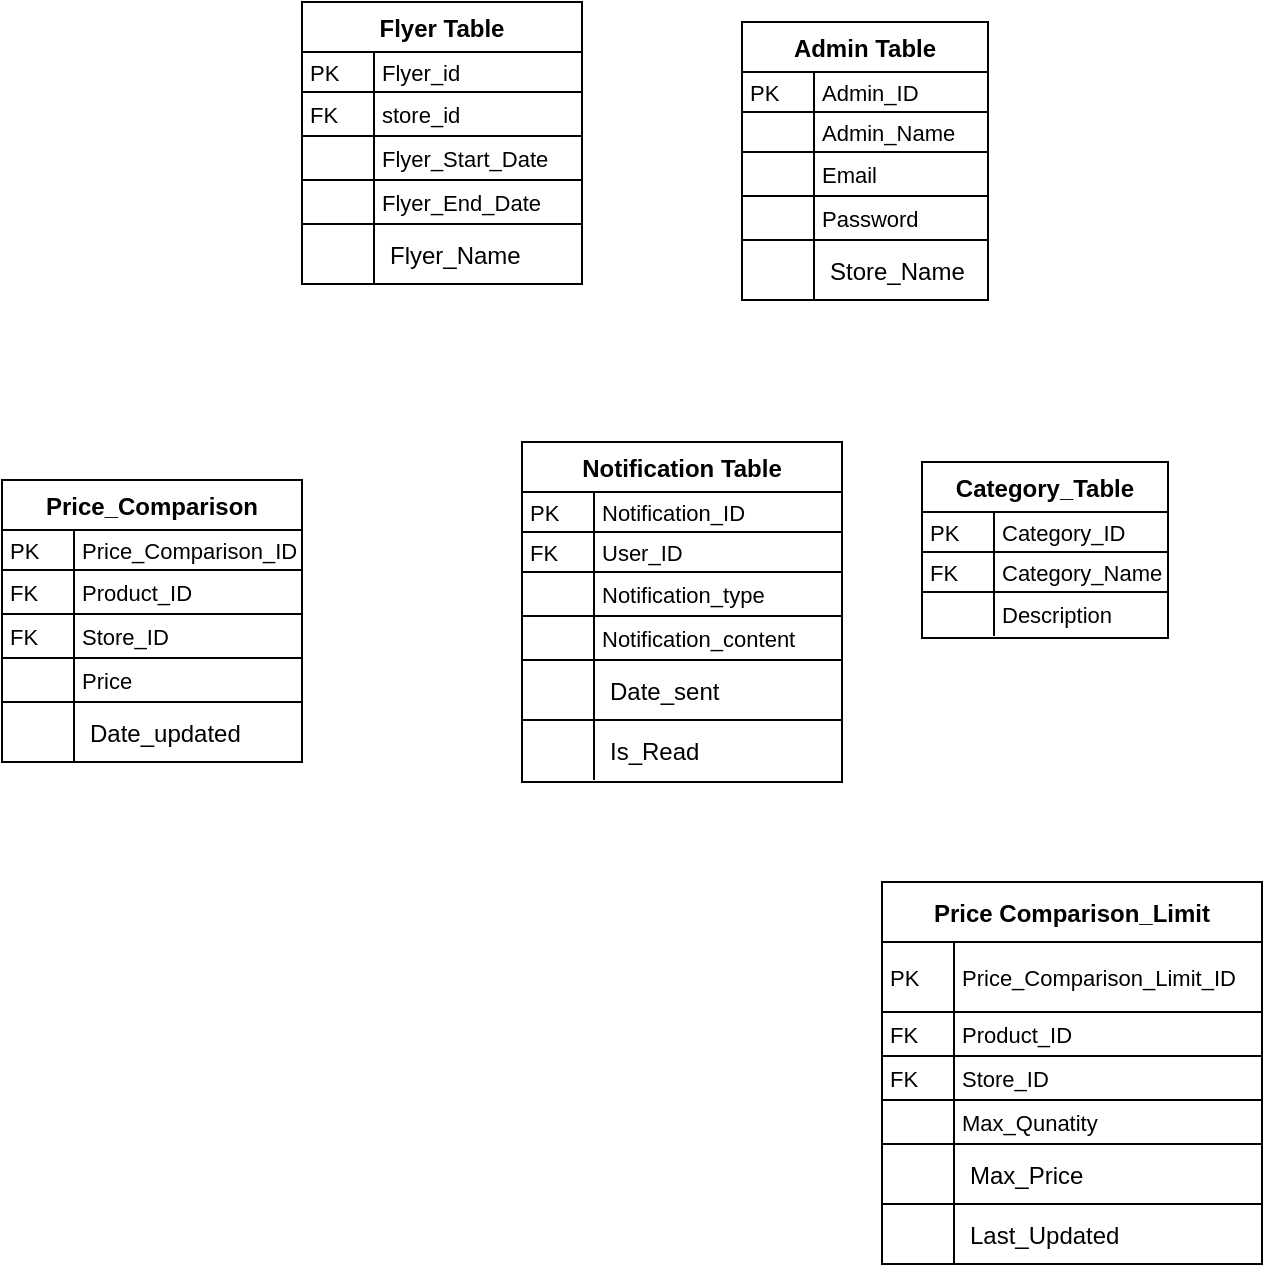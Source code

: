 <mxfile version="24.7.17">
  <diagram id="R2lEEEUBdFMjLlhIrx00" name="Page-1">
    <mxGraphModel dx="1306" dy="514" grid="1" gridSize="10" guides="1" tooltips="1" connect="1" arrows="1" fold="1" page="1" pageScale="1" pageWidth="850" pageHeight="1100" math="0" shadow="0" extFonts="Permanent Marker^https://fonts.googleapis.com/css?family=Permanent+Marker">
      <root>
        <mxCell id="0" />
        <mxCell id="1" parent="0" />
        <mxCell id="9iKVfSicNsRhDYt_rUcl-1" value="Flyer Table" style="shape=table;startSize=25;container=1;collapsible=0;childLayout=tableLayout;fixedRows=1;rowLines=1;fontStyle=1;align=center;resizeLast=1;" vertex="1" parent="1">
          <mxGeometry x="200" y="170" width="140" height="141" as="geometry" />
        </mxCell>
        <mxCell id="9iKVfSicNsRhDYt_rUcl-2" style="shape=tableRow;horizontal=0;startSize=0;swimlaneHead=0;swimlaneBody=0;fillColor=none;collapsible=0;dropTarget=0;points=[[0,0.5],[1,0.5]];portConstraint=eastwest;top=0;left=0;right=0;bottom=0;" vertex="1" parent="9iKVfSicNsRhDYt_rUcl-1">
          <mxGeometry y="25" width="140" height="20" as="geometry" />
        </mxCell>
        <mxCell id="9iKVfSicNsRhDYt_rUcl-3" value="PK" style="shape=partialRectangle;connectable=0;fillColor=none;top=0;left=0;bottom=0;right=0;align=left;spacingLeft=2;overflow=hidden;fontSize=11;" vertex="1" parent="9iKVfSicNsRhDYt_rUcl-2">
          <mxGeometry width="36" height="20" as="geometry">
            <mxRectangle width="36" height="20" as="alternateBounds" />
          </mxGeometry>
        </mxCell>
        <mxCell id="9iKVfSicNsRhDYt_rUcl-4" value="Flyer_id" style="shape=partialRectangle;connectable=0;fillColor=none;top=0;left=0;bottom=0;right=0;align=left;spacingLeft=2;overflow=hidden;fontSize=11;" vertex="1" parent="9iKVfSicNsRhDYt_rUcl-2">
          <mxGeometry x="36" width="104" height="20" as="geometry">
            <mxRectangle width="104" height="20" as="alternateBounds" />
          </mxGeometry>
        </mxCell>
        <mxCell id="9iKVfSicNsRhDYt_rUcl-5" style="shape=tableRow;horizontal=0;startSize=0;swimlaneHead=0;swimlaneBody=0;fillColor=none;collapsible=0;dropTarget=0;points=[[0,0.5],[1,0.5]];portConstraint=eastwest;top=0;left=0;right=0;bottom=0;" vertex="1" parent="9iKVfSicNsRhDYt_rUcl-1">
          <mxGeometry y="45" width="140" height="22" as="geometry" />
        </mxCell>
        <mxCell id="9iKVfSicNsRhDYt_rUcl-6" value="FK" style="shape=partialRectangle;connectable=0;fillColor=none;top=0;left=0;bottom=0;right=0;align=left;spacingLeft=2;overflow=hidden;fontSize=11;" vertex="1" parent="9iKVfSicNsRhDYt_rUcl-5">
          <mxGeometry width="36" height="22" as="geometry">
            <mxRectangle width="36" height="22" as="alternateBounds" />
          </mxGeometry>
        </mxCell>
        <mxCell id="9iKVfSicNsRhDYt_rUcl-7" value="store_id" style="shape=partialRectangle;connectable=0;fillColor=none;top=0;left=0;bottom=0;right=0;align=left;spacingLeft=2;overflow=hidden;fontSize=11;" vertex="1" parent="9iKVfSicNsRhDYt_rUcl-5">
          <mxGeometry x="36" width="104" height="22" as="geometry">
            <mxRectangle width="104" height="22" as="alternateBounds" />
          </mxGeometry>
        </mxCell>
        <mxCell id="9iKVfSicNsRhDYt_rUcl-8" style="shape=tableRow;horizontal=0;startSize=0;swimlaneHead=0;swimlaneBody=0;fillColor=none;collapsible=0;dropTarget=0;points=[[0,0.5],[1,0.5]];portConstraint=eastwest;top=0;left=0;right=0;bottom=0;" vertex="1" parent="9iKVfSicNsRhDYt_rUcl-1">
          <mxGeometry y="67" width="140" height="22" as="geometry" />
        </mxCell>
        <mxCell id="9iKVfSicNsRhDYt_rUcl-9" value="" style="shape=partialRectangle;connectable=0;fillColor=none;top=0;left=0;bottom=0;right=0;align=left;spacingLeft=2;overflow=hidden;fontSize=11;" vertex="1" parent="9iKVfSicNsRhDYt_rUcl-8">
          <mxGeometry width="36" height="22" as="geometry">
            <mxRectangle width="36" height="22" as="alternateBounds" />
          </mxGeometry>
        </mxCell>
        <mxCell id="9iKVfSicNsRhDYt_rUcl-10" value="Flyer_Start_Date" style="shape=partialRectangle;connectable=0;fillColor=none;top=0;left=0;bottom=0;right=0;align=left;spacingLeft=2;overflow=hidden;fontSize=11;" vertex="1" parent="9iKVfSicNsRhDYt_rUcl-8">
          <mxGeometry x="36" width="104" height="22" as="geometry">
            <mxRectangle width="104" height="22" as="alternateBounds" />
          </mxGeometry>
        </mxCell>
        <mxCell id="9iKVfSicNsRhDYt_rUcl-11" style="shape=tableRow;horizontal=0;startSize=0;swimlaneHead=0;swimlaneBody=0;fillColor=none;collapsible=0;dropTarget=0;points=[[0,0.5],[1,0.5]];portConstraint=eastwest;top=0;left=0;right=0;bottom=0;" vertex="1" parent="9iKVfSicNsRhDYt_rUcl-1">
          <mxGeometry y="89" width="140" height="22" as="geometry" />
        </mxCell>
        <mxCell id="9iKVfSicNsRhDYt_rUcl-12" value="&#xa;          " style="shape=partialRectangle;connectable=0;fillColor=none;top=0;left=0;bottom=0;right=0;align=left;spacingLeft=2;overflow=hidden;fontSize=11;" vertex="1" parent="9iKVfSicNsRhDYt_rUcl-11">
          <mxGeometry width="36" height="22" as="geometry">
            <mxRectangle width="36" height="22" as="alternateBounds" />
          </mxGeometry>
        </mxCell>
        <mxCell id="9iKVfSicNsRhDYt_rUcl-13" value="Flyer_End_Date" style="shape=partialRectangle;connectable=0;fillColor=none;top=0;left=0;bottom=0;right=0;align=left;spacingLeft=2;overflow=hidden;fontSize=11;" vertex="1" parent="9iKVfSicNsRhDYt_rUcl-11">
          <mxGeometry x="36" width="104" height="22" as="geometry">
            <mxRectangle width="104" height="22" as="alternateBounds" />
          </mxGeometry>
        </mxCell>
        <mxCell id="9iKVfSicNsRhDYt_rUcl-27" value="" style="shape=tableRow;horizontal=0;startSize=0;swimlaneHead=0;swimlaneBody=0;fillColor=none;collapsible=0;dropTarget=0;points=[[0,0.5],[1,0.5]];portConstraint=eastwest;top=0;left=0;right=0;bottom=0;" vertex="1" parent="9iKVfSicNsRhDYt_rUcl-1">
          <mxGeometry y="111" width="140" height="30" as="geometry" />
        </mxCell>
        <mxCell id="9iKVfSicNsRhDYt_rUcl-28" value="" style="shape=partialRectangle;connectable=0;fillColor=none;top=0;left=0;bottom=0;right=0;editable=1;overflow=hidden;" vertex="1" parent="9iKVfSicNsRhDYt_rUcl-27">
          <mxGeometry width="36" height="30" as="geometry">
            <mxRectangle width="36" height="30" as="alternateBounds" />
          </mxGeometry>
        </mxCell>
        <mxCell id="9iKVfSicNsRhDYt_rUcl-29" value="Flyer_Name" style="shape=partialRectangle;connectable=0;fillColor=none;top=0;left=0;bottom=0;right=0;align=left;spacingLeft=6;overflow=hidden;" vertex="1" parent="9iKVfSicNsRhDYt_rUcl-27">
          <mxGeometry x="36" width="104" height="30" as="geometry">
            <mxRectangle width="104" height="30" as="alternateBounds" />
          </mxGeometry>
        </mxCell>
        <mxCell id="9iKVfSicNsRhDYt_rUcl-30" value="Admin Table" style="shape=table;startSize=25;container=1;collapsible=0;childLayout=tableLayout;fixedRows=1;rowLines=1;fontStyle=1;align=center;resizeLast=1;" vertex="1" parent="1">
          <mxGeometry x="420" y="180" width="123" height="139" as="geometry" />
        </mxCell>
        <mxCell id="9iKVfSicNsRhDYt_rUcl-31" style="shape=tableRow;horizontal=0;startSize=0;swimlaneHead=0;swimlaneBody=0;fillColor=none;collapsible=0;dropTarget=0;points=[[0,0.5],[1,0.5]];portConstraint=eastwest;top=0;left=0;right=0;bottom=0;" vertex="1" parent="9iKVfSicNsRhDYt_rUcl-30">
          <mxGeometry y="25" width="123" height="20" as="geometry" />
        </mxCell>
        <mxCell id="9iKVfSicNsRhDYt_rUcl-32" value="PK" style="shape=partialRectangle;connectable=0;fillColor=none;top=0;left=0;bottom=0;right=0;align=left;spacingLeft=2;overflow=hidden;fontSize=11;" vertex="1" parent="9iKVfSicNsRhDYt_rUcl-31">
          <mxGeometry width="36" height="20" as="geometry">
            <mxRectangle width="36" height="20" as="alternateBounds" />
          </mxGeometry>
        </mxCell>
        <mxCell id="9iKVfSicNsRhDYt_rUcl-33" value="Admin_ID" style="shape=partialRectangle;connectable=0;fillColor=none;top=0;left=0;bottom=0;right=0;align=left;spacingLeft=2;overflow=hidden;fontSize=11;" vertex="1" parent="9iKVfSicNsRhDYt_rUcl-31">
          <mxGeometry x="36" width="87" height="20" as="geometry">
            <mxRectangle width="87" height="20" as="alternateBounds" />
          </mxGeometry>
        </mxCell>
        <mxCell id="9iKVfSicNsRhDYt_rUcl-34" style="shape=tableRow;horizontal=0;startSize=0;swimlaneHead=0;swimlaneBody=0;fillColor=none;collapsible=0;dropTarget=0;points=[[0,0.5],[1,0.5]];portConstraint=eastwest;top=0;left=0;right=0;bottom=0;" vertex="1" parent="9iKVfSicNsRhDYt_rUcl-30">
          <mxGeometry y="45" width="123" height="20" as="geometry" />
        </mxCell>
        <mxCell id="9iKVfSicNsRhDYt_rUcl-35" value="" style="shape=partialRectangle;connectable=0;fillColor=none;top=0;left=0;bottom=0;right=0;align=left;spacingLeft=2;overflow=hidden;fontSize=11;" vertex="1" parent="9iKVfSicNsRhDYt_rUcl-34">
          <mxGeometry width="36" height="20" as="geometry">
            <mxRectangle width="36" height="20" as="alternateBounds" />
          </mxGeometry>
        </mxCell>
        <mxCell id="9iKVfSicNsRhDYt_rUcl-36" value="Admin_Name" style="shape=partialRectangle;connectable=0;fillColor=none;top=0;left=0;bottom=0;right=0;align=left;spacingLeft=2;overflow=hidden;fontSize=11;" vertex="1" parent="9iKVfSicNsRhDYt_rUcl-34">
          <mxGeometry x="36" width="87" height="20" as="geometry">
            <mxRectangle width="87" height="20" as="alternateBounds" />
          </mxGeometry>
        </mxCell>
        <mxCell id="9iKVfSicNsRhDYt_rUcl-37" style="shape=tableRow;horizontal=0;startSize=0;swimlaneHead=0;swimlaneBody=0;fillColor=none;collapsible=0;dropTarget=0;points=[[0,0.5],[1,0.5]];portConstraint=eastwest;top=0;left=0;right=0;bottom=0;" vertex="1" parent="9iKVfSicNsRhDYt_rUcl-30">
          <mxGeometry y="65" width="123" height="22" as="geometry" />
        </mxCell>
        <mxCell id="9iKVfSicNsRhDYt_rUcl-38" value="" style="shape=partialRectangle;connectable=0;fillColor=none;top=0;left=0;bottom=0;right=0;align=left;spacingLeft=2;overflow=hidden;fontSize=11;" vertex="1" parent="9iKVfSicNsRhDYt_rUcl-37">
          <mxGeometry width="36" height="22" as="geometry">
            <mxRectangle width="36" height="22" as="alternateBounds" />
          </mxGeometry>
        </mxCell>
        <mxCell id="9iKVfSicNsRhDYt_rUcl-39" value="Email" style="shape=partialRectangle;connectable=0;fillColor=none;top=0;left=0;bottom=0;right=0;align=left;spacingLeft=2;overflow=hidden;fontSize=11;" vertex="1" parent="9iKVfSicNsRhDYt_rUcl-37">
          <mxGeometry x="36" width="87" height="22" as="geometry">
            <mxRectangle width="87" height="22" as="alternateBounds" />
          </mxGeometry>
        </mxCell>
        <mxCell id="9iKVfSicNsRhDYt_rUcl-40" style="shape=tableRow;horizontal=0;startSize=0;swimlaneHead=0;swimlaneBody=0;fillColor=none;collapsible=0;dropTarget=0;points=[[0,0.5],[1,0.5]];portConstraint=eastwest;top=0;left=0;right=0;bottom=0;" vertex="1" parent="9iKVfSicNsRhDYt_rUcl-30">
          <mxGeometry y="87" width="123" height="22" as="geometry" />
        </mxCell>
        <mxCell id="9iKVfSicNsRhDYt_rUcl-41" value="&#xa;          " style="shape=partialRectangle;connectable=0;fillColor=none;top=0;left=0;bottom=0;right=0;align=left;spacingLeft=2;overflow=hidden;fontSize=11;" vertex="1" parent="9iKVfSicNsRhDYt_rUcl-40">
          <mxGeometry width="36" height="22" as="geometry">
            <mxRectangle width="36" height="22" as="alternateBounds" />
          </mxGeometry>
        </mxCell>
        <mxCell id="9iKVfSicNsRhDYt_rUcl-42" value="Password" style="shape=partialRectangle;connectable=0;fillColor=none;top=0;left=0;bottom=0;right=0;align=left;spacingLeft=2;overflow=hidden;fontSize=11;" vertex="1" parent="9iKVfSicNsRhDYt_rUcl-40">
          <mxGeometry x="36" width="87" height="22" as="geometry">
            <mxRectangle width="87" height="22" as="alternateBounds" />
          </mxGeometry>
        </mxCell>
        <mxCell id="9iKVfSicNsRhDYt_rUcl-43" value="" style="shape=tableRow;horizontal=0;startSize=0;swimlaneHead=0;swimlaneBody=0;fillColor=none;collapsible=0;dropTarget=0;points=[[0,0.5],[1,0.5]];portConstraint=eastwest;top=0;left=0;right=0;bottom=0;" vertex="1" parent="9iKVfSicNsRhDYt_rUcl-30">
          <mxGeometry y="109" width="123" height="30" as="geometry" />
        </mxCell>
        <mxCell id="9iKVfSicNsRhDYt_rUcl-44" value="" style="shape=partialRectangle;connectable=0;fillColor=none;top=0;left=0;bottom=0;right=0;editable=1;overflow=hidden;" vertex="1" parent="9iKVfSicNsRhDYt_rUcl-43">
          <mxGeometry width="36" height="30" as="geometry">
            <mxRectangle width="36" height="30" as="alternateBounds" />
          </mxGeometry>
        </mxCell>
        <mxCell id="9iKVfSicNsRhDYt_rUcl-45" value="Store_Name" style="shape=partialRectangle;connectable=0;fillColor=none;top=0;left=0;bottom=0;right=0;align=left;spacingLeft=6;overflow=hidden;" vertex="1" parent="9iKVfSicNsRhDYt_rUcl-43">
          <mxGeometry x="36" width="87" height="30" as="geometry">
            <mxRectangle width="87" height="30" as="alternateBounds" />
          </mxGeometry>
        </mxCell>
        <mxCell id="9iKVfSicNsRhDYt_rUcl-46" value="Notification Table" style="shape=table;startSize=25;container=1;collapsible=0;childLayout=tableLayout;fixedRows=1;rowLines=1;fontStyle=1;align=center;resizeLast=1;" vertex="1" parent="1">
          <mxGeometry x="310" y="390" width="160" height="170" as="geometry" />
        </mxCell>
        <mxCell id="9iKVfSicNsRhDYt_rUcl-47" style="shape=tableRow;horizontal=0;startSize=0;swimlaneHead=0;swimlaneBody=0;fillColor=none;collapsible=0;dropTarget=0;points=[[0,0.5],[1,0.5]];portConstraint=eastwest;top=0;left=0;right=0;bottom=0;" vertex="1" parent="9iKVfSicNsRhDYt_rUcl-46">
          <mxGeometry y="25" width="160" height="20" as="geometry" />
        </mxCell>
        <mxCell id="9iKVfSicNsRhDYt_rUcl-48" value="PK" style="shape=partialRectangle;connectable=0;fillColor=none;top=0;left=0;bottom=0;right=0;align=left;spacingLeft=2;overflow=hidden;fontSize=11;" vertex="1" parent="9iKVfSicNsRhDYt_rUcl-47">
          <mxGeometry width="36" height="20" as="geometry">
            <mxRectangle width="36" height="20" as="alternateBounds" />
          </mxGeometry>
        </mxCell>
        <mxCell id="9iKVfSicNsRhDYt_rUcl-49" value="Notification_ID" style="shape=partialRectangle;connectable=0;fillColor=none;top=0;left=0;bottom=0;right=0;align=left;spacingLeft=2;overflow=hidden;fontSize=11;" vertex="1" parent="9iKVfSicNsRhDYt_rUcl-47">
          <mxGeometry x="36" width="124" height="20" as="geometry">
            <mxRectangle width="124" height="20" as="alternateBounds" />
          </mxGeometry>
        </mxCell>
        <mxCell id="9iKVfSicNsRhDYt_rUcl-50" style="shape=tableRow;horizontal=0;startSize=0;swimlaneHead=0;swimlaneBody=0;fillColor=none;collapsible=0;dropTarget=0;points=[[0,0.5],[1,0.5]];portConstraint=eastwest;top=0;left=0;right=0;bottom=0;" vertex="1" parent="9iKVfSicNsRhDYt_rUcl-46">
          <mxGeometry y="45" width="160" height="20" as="geometry" />
        </mxCell>
        <mxCell id="9iKVfSicNsRhDYt_rUcl-51" value="FK" style="shape=partialRectangle;connectable=0;fillColor=none;top=0;left=0;bottom=0;right=0;align=left;spacingLeft=2;overflow=hidden;fontSize=11;" vertex="1" parent="9iKVfSicNsRhDYt_rUcl-50">
          <mxGeometry width="36" height="20" as="geometry">
            <mxRectangle width="36" height="20" as="alternateBounds" />
          </mxGeometry>
        </mxCell>
        <mxCell id="9iKVfSicNsRhDYt_rUcl-52" value="User_ID" style="shape=partialRectangle;connectable=0;fillColor=none;top=0;left=0;bottom=0;right=0;align=left;spacingLeft=2;overflow=hidden;fontSize=11;" vertex="1" parent="9iKVfSicNsRhDYt_rUcl-50">
          <mxGeometry x="36" width="124" height="20" as="geometry">
            <mxRectangle width="124" height="20" as="alternateBounds" />
          </mxGeometry>
        </mxCell>
        <mxCell id="9iKVfSicNsRhDYt_rUcl-53" style="shape=tableRow;horizontal=0;startSize=0;swimlaneHead=0;swimlaneBody=0;fillColor=none;collapsible=0;dropTarget=0;points=[[0,0.5],[1,0.5]];portConstraint=eastwest;top=0;left=0;right=0;bottom=0;" vertex="1" parent="9iKVfSicNsRhDYt_rUcl-46">
          <mxGeometry y="65" width="160" height="22" as="geometry" />
        </mxCell>
        <mxCell id="9iKVfSicNsRhDYt_rUcl-54" value="" style="shape=partialRectangle;connectable=0;fillColor=none;top=0;left=0;bottom=0;right=0;align=left;spacingLeft=2;overflow=hidden;fontSize=11;" vertex="1" parent="9iKVfSicNsRhDYt_rUcl-53">
          <mxGeometry width="36" height="22" as="geometry">
            <mxRectangle width="36" height="22" as="alternateBounds" />
          </mxGeometry>
        </mxCell>
        <mxCell id="9iKVfSicNsRhDYt_rUcl-55" value="Notification_type" style="shape=partialRectangle;connectable=0;fillColor=none;top=0;left=0;bottom=0;right=0;align=left;spacingLeft=2;overflow=hidden;fontSize=11;" vertex="1" parent="9iKVfSicNsRhDYt_rUcl-53">
          <mxGeometry x="36" width="124" height="22" as="geometry">
            <mxRectangle width="124" height="22" as="alternateBounds" />
          </mxGeometry>
        </mxCell>
        <mxCell id="9iKVfSicNsRhDYt_rUcl-56" style="shape=tableRow;horizontal=0;startSize=0;swimlaneHead=0;swimlaneBody=0;fillColor=none;collapsible=0;dropTarget=0;points=[[0,0.5],[1,0.5]];portConstraint=eastwest;top=0;left=0;right=0;bottom=0;" vertex="1" parent="9iKVfSicNsRhDYt_rUcl-46">
          <mxGeometry y="87" width="160" height="22" as="geometry" />
        </mxCell>
        <mxCell id="9iKVfSicNsRhDYt_rUcl-57" value="&#xa;          " style="shape=partialRectangle;connectable=0;fillColor=none;top=0;left=0;bottom=0;right=0;align=left;spacingLeft=2;overflow=hidden;fontSize=11;" vertex="1" parent="9iKVfSicNsRhDYt_rUcl-56">
          <mxGeometry width="36" height="22" as="geometry">
            <mxRectangle width="36" height="22" as="alternateBounds" />
          </mxGeometry>
        </mxCell>
        <mxCell id="9iKVfSicNsRhDYt_rUcl-58" value="Notification_content" style="shape=partialRectangle;connectable=0;fillColor=none;top=0;left=0;bottom=0;right=0;align=left;spacingLeft=2;overflow=hidden;fontSize=11;" vertex="1" parent="9iKVfSicNsRhDYt_rUcl-56">
          <mxGeometry x="36" width="124" height="22" as="geometry">
            <mxRectangle width="124" height="22" as="alternateBounds" />
          </mxGeometry>
        </mxCell>
        <mxCell id="9iKVfSicNsRhDYt_rUcl-59" value="" style="shape=tableRow;horizontal=0;startSize=0;swimlaneHead=0;swimlaneBody=0;fillColor=none;collapsible=0;dropTarget=0;points=[[0,0.5],[1,0.5]];portConstraint=eastwest;top=0;left=0;right=0;bottom=0;" vertex="1" parent="9iKVfSicNsRhDYt_rUcl-46">
          <mxGeometry y="109" width="160" height="30" as="geometry" />
        </mxCell>
        <mxCell id="9iKVfSicNsRhDYt_rUcl-60" value="" style="shape=partialRectangle;connectable=0;fillColor=none;top=0;left=0;bottom=0;right=0;editable=1;overflow=hidden;" vertex="1" parent="9iKVfSicNsRhDYt_rUcl-59">
          <mxGeometry width="36" height="30" as="geometry">
            <mxRectangle width="36" height="30" as="alternateBounds" />
          </mxGeometry>
        </mxCell>
        <mxCell id="9iKVfSicNsRhDYt_rUcl-61" value="Date_sent" style="shape=partialRectangle;connectable=0;fillColor=none;top=0;left=0;bottom=0;right=0;align=left;spacingLeft=6;overflow=hidden;" vertex="1" parent="9iKVfSicNsRhDYt_rUcl-59">
          <mxGeometry x="36" width="124" height="30" as="geometry">
            <mxRectangle width="124" height="30" as="alternateBounds" />
          </mxGeometry>
        </mxCell>
        <mxCell id="9iKVfSicNsRhDYt_rUcl-69" value="" style="shape=tableRow;horizontal=0;startSize=0;swimlaneHead=0;swimlaneBody=0;fillColor=none;collapsible=0;dropTarget=0;points=[[0,0.5],[1,0.5]];portConstraint=eastwest;top=0;left=0;right=0;bottom=0;" vertex="1" parent="9iKVfSicNsRhDYt_rUcl-46">
          <mxGeometry y="139" width="160" height="30" as="geometry" />
        </mxCell>
        <mxCell id="9iKVfSicNsRhDYt_rUcl-70" value="" style="shape=partialRectangle;connectable=0;fillColor=none;top=0;left=0;bottom=0;right=0;editable=1;overflow=hidden;" vertex="1" parent="9iKVfSicNsRhDYt_rUcl-69">
          <mxGeometry width="36" height="30" as="geometry">
            <mxRectangle width="36" height="30" as="alternateBounds" />
          </mxGeometry>
        </mxCell>
        <mxCell id="9iKVfSicNsRhDYt_rUcl-71" value="Is_Read" style="shape=partialRectangle;connectable=0;fillColor=none;top=0;left=0;bottom=0;right=0;align=left;spacingLeft=6;overflow=hidden;" vertex="1" parent="9iKVfSicNsRhDYt_rUcl-69">
          <mxGeometry x="36" width="124" height="30" as="geometry">
            <mxRectangle width="124" height="30" as="alternateBounds" />
          </mxGeometry>
        </mxCell>
        <mxCell id="9iKVfSicNsRhDYt_rUcl-72" value="Category_Table" style="shape=table;startSize=25;container=1;collapsible=0;childLayout=tableLayout;fixedRows=1;rowLines=1;fontStyle=1;align=center;resizeLast=1;" vertex="1" parent="1">
          <mxGeometry x="510" y="400" width="123" height="88" as="geometry" />
        </mxCell>
        <mxCell id="9iKVfSicNsRhDYt_rUcl-73" style="shape=tableRow;horizontal=0;startSize=0;swimlaneHead=0;swimlaneBody=0;fillColor=none;collapsible=0;dropTarget=0;points=[[0,0.5],[1,0.5]];portConstraint=eastwest;top=0;left=0;right=0;bottom=0;" vertex="1" parent="9iKVfSicNsRhDYt_rUcl-72">
          <mxGeometry y="25" width="123" height="20" as="geometry" />
        </mxCell>
        <mxCell id="9iKVfSicNsRhDYt_rUcl-74" value="PK" style="shape=partialRectangle;connectable=0;fillColor=none;top=0;left=0;bottom=0;right=0;align=left;spacingLeft=2;overflow=hidden;fontSize=11;" vertex="1" parent="9iKVfSicNsRhDYt_rUcl-73">
          <mxGeometry width="36" height="20" as="geometry">
            <mxRectangle width="36" height="20" as="alternateBounds" />
          </mxGeometry>
        </mxCell>
        <mxCell id="9iKVfSicNsRhDYt_rUcl-75" value="Category_ID" style="shape=partialRectangle;connectable=0;fillColor=none;top=0;left=0;bottom=0;right=0;align=left;spacingLeft=2;overflow=hidden;fontSize=11;" vertex="1" parent="9iKVfSicNsRhDYt_rUcl-73">
          <mxGeometry x="36" width="87" height="20" as="geometry">
            <mxRectangle width="87" height="20" as="alternateBounds" />
          </mxGeometry>
        </mxCell>
        <mxCell id="9iKVfSicNsRhDYt_rUcl-76" style="shape=tableRow;horizontal=0;startSize=0;swimlaneHead=0;swimlaneBody=0;fillColor=none;collapsible=0;dropTarget=0;points=[[0,0.5],[1,0.5]];portConstraint=eastwest;top=0;left=0;right=0;bottom=0;" vertex="1" parent="9iKVfSicNsRhDYt_rUcl-72">
          <mxGeometry y="45" width="123" height="20" as="geometry" />
        </mxCell>
        <mxCell id="9iKVfSicNsRhDYt_rUcl-77" value="FK" style="shape=partialRectangle;connectable=0;fillColor=none;top=0;left=0;bottom=0;right=0;align=left;spacingLeft=2;overflow=hidden;fontSize=11;" vertex="1" parent="9iKVfSicNsRhDYt_rUcl-76">
          <mxGeometry width="36" height="20" as="geometry">
            <mxRectangle width="36" height="20" as="alternateBounds" />
          </mxGeometry>
        </mxCell>
        <mxCell id="9iKVfSicNsRhDYt_rUcl-78" value="Category_Name" style="shape=partialRectangle;connectable=0;fillColor=none;top=0;left=0;bottom=0;right=0;align=left;spacingLeft=2;overflow=hidden;fontSize=11;" vertex="1" parent="9iKVfSicNsRhDYt_rUcl-76">
          <mxGeometry x="36" width="87" height="20" as="geometry">
            <mxRectangle width="87" height="20" as="alternateBounds" />
          </mxGeometry>
        </mxCell>
        <mxCell id="9iKVfSicNsRhDYt_rUcl-79" style="shape=tableRow;horizontal=0;startSize=0;swimlaneHead=0;swimlaneBody=0;fillColor=none;collapsible=0;dropTarget=0;points=[[0,0.5],[1,0.5]];portConstraint=eastwest;top=0;left=0;right=0;bottom=0;" vertex="1" parent="9iKVfSicNsRhDYt_rUcl-72">
          <mxGeometry y="65" width="123" height="22" as="geometry" />
        </mxCell>
        <mxCell id="9iKVfSicNsRhDYt_rUcl-80" value="" style="shape=partialRectangle;connectable=0;fillColor=none;top=0;left=0;bottom=0;right=0;align=left;spacingLeft=2;overflow=hidden;fontSize=11;" vertex="1" parent="9iKVfSicNsRhDYt_rUcl-79">
          <mxGeometry width="36" height="22" as="geometry">
            <mxRectangle width="36" height="22" as="alternateBounds" />
          </mxGeometry>
        </mxCell>
        <mxCell id="9iKVfSicNsRhDYt_rUcl-81" value="Description" style="shape=partialRectangle;connectable=0;fillColor=none;top=0;left=0;bottom=0;right=0;align=left;spacingLeft=2;overflow=hidden;fontSize=11;" vertex="1" parent="9iKVfSicNsRhDYt_rUcl-79">
          <mxGeometry x="36" width="87" height="22" as="geometry">
            <mxRectangle width="87" height="22" as="alternateBounds" />
          </mxGeometry>
        </mxCell>
        <mxCell id="9iKVfSicNsRhDYt_rUcl-91" value="Price_Comparison" style="shape=table;startSize=25;container=1;collapsible=0;childLayout=tableLayout;fixedRows=1;rowLines=1;fontStyle=1;align=center;resizeLast=1;" vertex="1" parent="1">
          <mxGeometry x="50" y="409" width="150" height="141" as="geometry" />
        </mxCell>
        <mxCell id="9iKVfSicNsRhDYt_rUcl-92" style="shape=tableRow;horizontal=0;startSize=0;swimlaneHead=0;swimlaneBody=0;fillColor=none;collapsible=0;dropTarget=0;points=[[0,0.5],[1,0.5]];portConstraint=eastwest;top=0;left=0;right=0;bottom=0;" vertex="1" parent="9iKVfSicNsRhDYt_rUcl-91">
          <mxGeometry y="25" width="150" height="20" as="geometry" />
        </mxCell>
        <mxCell id="9iKVfSicNsRhDYt_rUcl-93" value="PK" style="shape=partialRectangle;connectable=0;fillColor=none;top=0;left=0;bottom=0;right=0;align=left;spacingLeft=2;overflow=hidden;fontSize=11;" vertex="1" parent="9iKVfSicNsRhDYt_rUcl-92">
          <mxGeometry width="36" height="20" as="geometry">
            <mxRectangle width="36" height="20" as="alternateBounds" />
          </mxGeometry>
        </mxCell>
        <mxCell id="9iKVfSicNsRhDYt_rUcl-94" value="Price_Comparison_ID" style="shape=partialRectangle;connectable=0;fillColor=none;top=0;left=0;bottom=0;right=0;align=left;spacingLeft=2;overflow=hidden;fontSize=11;" vertex="1" parent="9iKVfSicNsRhDYt_rUcl-92">
          <mxGeometry x="36" width="114" height="20" as="geometry">
            <mxRectangle width="114" height="20" as="alternateBounds" />
          </mxGeometry>
        </mxCell>
        <mxCell id="9iKVfSicNsRhDYt_rUcl-95" style="shape=tableRow;horizontal=0;startSize=0;swimlaneHead=0;swimlaneBody=0;fillColor=none;collapsible=0;dropTarget=0;points=[[0,0.5],[1,0.5]];portConstraint=eastwest;top=0;left=0;right=0;bottom=0;" vertex="1" parent="9iKVfSicNsRhDYt_rUcl-91">
          <mxGeometry y="45" width="150" height="22" as="geometry" />
        </mxCell>
        <mxCell id="9iKVfSicNsRhDYt_rUcl-96" value="FK" style="shape=partialRectangle;connectable=0;fillColor=none;top=0;left=0;bottom=0;right=0;align=left;spacingLeft=2;overflow=hidden;fontSize=11;" vertex="1" parent="9iKVfSicNsRhDYt_rUcl-95">
          <mxGeometry width="36" height="22" as="geometry">
            <mxRectangle width="36" height="22" as="alternateBounds" />
          </mxGeometry>
        </mxCell>
        <mxCell id="9iKVfSicNsRhDYt_rUcl-97" value="Product_ID" style="shape=partialRectangle;connectable=0;fillColor=none;top=0;left=0;bottom=0;right=0;align=left;spacingLeft=2;overflow=hidden;fontSize=11;" vertex="1" parent="9iKVfSicNsRhDYt_rUcl-95">
          <mxGeometry x="36" width="114" height="22" as="geometry">
            <mxRectangle width="114" height="22" as="alternateBounds" />
          </mxGeometry>
        </mxCell>
        <mxCell id="9iKVfSicNsRhDYt_rUcl-98" style="shape=tableRow;horizontal=0;startSize=0;swimlaneHead=0;swimlaneBody=0;fillColor=none;collapsible=0;dropTarget=0;points=[[0,0.5],[1,0.5]];portConstraint=eastwest;top=0;left=0;right=0;bottom=0;" vertex="1" parent="9iKVfSicNsRhDYt_rUcl-91">
          <mxGeometry y="67" width="150" height="22" as="geometry" />
        </mxCell>
        <mxCell id="9iKVfSicNsRhDYt_rUcl-99" value="FK" style="shape=partialRectangle;connectable=0;fillColor=none;top=0;left=0;bottom=0;right=0;align=left;spacingLeft=2;overflow=hidden;fontSize=11;" vertex="1" parent="9iKVfSicNsRhDYt_rUcl-98">
          <mxGeometry width="36" height="22" as="geometry">
            <mxRectangle width="36" height="22" as="alternateBounds" />
          </mxGeometry>
        </mxCell>
        <mxCell id="9iKVfSicNsRhDYt_rUcl-100" value="Store_ID" style="shape=partialRectangle;connectable=0;fillColor=none;top=0;left=0;bottom=0;right=0;align=left;spacingLeft=2;overflow=hidden;fontSize=11;" vertex="1" parent="9iKVfSicNsRhDYt_rUcl-98">
          <mxGeometry x="36" width="114" height="22" as="geometry">
            <mxRectangle width="114" height="22" as="alternateBounds" />
          </mxGeometry>
        </mxCell>
        <mxCell id="9iKVfSicNsRhDYt_rUcl-101" style="shape=tableRow;horizontal=0;startSize=0;swimlaneHead=0;swimlaneBody=0;fillColor=none;collapsible=0;dropTarget=0;points=[[0,0.5],[1,0.5]];portConstraint=eastwest;top=0;left=0;right=0;bottom=0;" vertex="1" parent="9iKVfSicNsRhDYt_rUcl-91">
          <mxGeometry y="89" width="150" height="22" as="geometry" />
        </mxCell>
        <mxCell id="9iKVfSicNsRhDYt_rUcl-102" value="&#xa;          " style="shape=partialRectangle;connectable=0;fillColor=none;top=0;left=0;bottom=0;right=0;align=left;spacingLeft=2;overflow=hidden;fontSize=11;" vertex="1" parent="9iKVfSicNsRhDYt_rUcl-101">
          <mxGeometry width="36" height="22" as="geometry">
            <mxRectangle width="36" height="22" as="alternateBounds" />
          </mxGeometry>
        </mxCell>
        <mxCell id="9iKVfSicNsRhDYt_rUcl-103" value="Price" style="shape=partialRectangle;connectable=0;fillColor=none;top=0;left=0;bottom=0;right=0;align=left;spacingLeft=2;overflow=hidden;fontSize=11;" vertex="1" parent="9iKVfSicNsRhDYt_rUcl-101">
          <mxGeometry x="36" width="114" height="22" as="geometry">
            <mxRectangle width="114" height="22" as="alternateBounds" />
          </mxGeometry>
        </mxCell>
        <mxCell id="9iKVfSicNsRhDYt_rUcl-104" value="" style="shape=tableRow;horizontal=0;startSize=0;swimlaneHead=0;swimlaneBody=0;fillColor=none;collapsible=0;dropTarget=0;points=[[0,0.5],[1,0.5]];portConstraint=eastwest;top=0;left=0;right=0;bottom=0;" vertex="1" parent="9iKVfSicNsRhDYt_rUcl-91">
          <mxGeometry y="111" width="150" height="30" as="geometry" />
        </mxCell>
        <mxCell id="9iKVfSicNsRhDYt_rUcl-105" value="" style="shape=partialRectangle;connectable=0;fillColor=none;top=0;left=0;bottom=0;right=0;editable=1;overflow=hidden;" vertex="1" parent="9iKVfSicNsRhDYt_rUcl-104">
          <mxGeometry width="36" height="30" as="geometry">
            <mxRectangle width="36" height="30" as="alternateBounds" />
          </mxGeometry>
        </mxCell>
        <mxCell id="9iKVfSicNsRhDYt_rUcl-106" value="Date_updated" style="shape=partialRectangle;connectable=0;fillColor=none;top=0;left=0;bottom=0;right=0;align=left;spacingLeft=6;overflow=hidden;" vertex="1" parent="9iKVfSicNsRhDYt_rUcl-104">
          <mxGeometry x="36" width="114" height="30" as="geometry">
            <mxRectangle width="114" height="30" as="alternateBounds" />
          </mxGeometry>
        </mxCell>
        <mxCell id="9iKVfSicNsRhDYt_rUcl-107" value="Price Comparison_Limit" style="shape=table;startSize=30;container=1;collapsible=0;childLayout=tableLayout;fixedRows=1;rowLines=1;fontStyle=1;align=center;resizeLast=1;" vertex="1" parent="1">
          <mxGeometry x="490" y="610" width="190.0" height="191" as="geometry" />
        </mxCell>
        <mxCell id="9iKVfSicNsRhDYt_rUcl-108" style="shape=tableRow;horizontal=0;startSize=0;swimlaneHead=0;swimlaneBody=0;fillColor=none;collapsible=0;dropTarget=0;points=[[0,0.5],[1,0.5]];portConstraint=eastwest;top=0;left=0;right=0;bottom=0;" vertex="1" parent="9iKVfSicNsRhDYt_rUcl-107">
          <mxGeometry y="30" width="190.0" height="35" as="geometry" />
        </mxCell>
        <mxCell id="9iKVfSicNsRhDYt_rUcl-109" value="PK" style="shape=partialRectangle;connectable=0;fillColor=none;top=0;left=0;bottom=0;right=0;align=left;spacingLeft=2;overflow=hidden;fontSize=11;" vertex="1" parent="9iKVfSicNsRhDYt_rUcl-108">
          <mxGeometry width="36" height="35" as="geometry">
            <mxRectangle width="36" height="35" as="alternateBounds" />
          </mxGeometry>
        </mxCell>
        <mxCell id="9iKVfSicNsRhDYt_rUcl-110" value="Price_Comparison_Limit_ID" style="shape=partialRectangle;connectable=0;fillColor=none;top=0;left=0;bottom=0;right=0;align=left;spacingLeft=2;overflow=hidden;fontSize=11;" vertex="1" parent="9iKVfSicNsRhDYt_rUcl-108">
          <mxGeometry x="36" width="154.0" height="35" as="geometry">
            <mxRectangle width="154.0" height="35" as="alternateBounds" />
          </mxGeometry>
        </mxCell>
        <mxCell id="9iKVfSicNsRhDYt_rUcl-111" style="shape=tableRow;horizontal=0;startSize=0;swimlaneHead=0;swimlaneBody=0;fillColor=none;collapsible=0;dropTarget=0;points=[[0,0.5],[1,0.5]];portConstraint=eastwest;top=0;left=0;right=0;bottom=0;" vertex="1" parent="9iKVfSicNsRhDYt_rUcl-107">
          <mxGeometry y="65" width="190.0" height="22" as="geometry" />
        </mxCell>
        <mxCell id="9iKVfSicNsRhDYt_rUcl-112" value="FK" style="shape=partialRectangle;connectable=0;fillColor=none;top=0;left=0;bottom=0;right=0;align=left;spacingLeft=2;overflow=hidden;fontSize=11;" vertex="1" parent="9iKVfSicNsRhDYt_rUcl-111">
          <mxGeometry width="36" height="22" as="geometry">
            <mxRectangle width="36" height="22" as="alternateBounds" />
          </mxGeometry>
        </mxCell>
        <mxCell id="9iKVfSicNsRhDYt_rUcl-113" value="Product_ID" style="shape=partialRectangle;connectable=0;fillColor=none;top=0;left=0;bottom=0;right=0;align=left;spacingLeft=2;overflow=hidden;fontSize=11;" vertex="1" parent="9iKVfSicNsRhDYt_rUcl-111">
          <mxGeometry x="36" width="154.0" height="22" as="geometry">
            <mxRectangle width="154.0" height="22" as="alternateBounds" />
          </mxGeometry>
        </mxCell>
        <mxCell id="9iKVfSicNsRhDYt_rUcl-114" style="shape=tableRow;horizontal=0;startSize=0;swimlaneHead=0;swimlaneBody=0;fillColor=none;collapsible=0;dropTarget=0;points=[[0,0.5],[1,0.5]];portConstraint=eastwest;top=0;left=0;right=0;bottom=0;" vertex="1" parent="9iKVfSicNsRhDYt_rUcl-107">
          <mxGeometry y="87" width="190.0" height="22" as="geometry" />
        </mxCell>
        <mxCell id="9iKVfSicNsRhDYt_rUcl-115" value="FK" style="shape=partialRectangle;connectable=0;fillColor=none;top=0;left=0;bottom=0;right=0;align=left;spacingLeft=2;overflow=hidden;fontSize=11;" vertex="1" parent="9iKVfSicNsRhDYt_rUcl-114">
          <mxGeometry width="36" height="22" as="geometry">
            <mxRectangle width="36" height="22" as="alternateBounds" />
          </mxGeometry>
        </mxCell>
        <mxCell id="9iKVfSicNsRhDYt_rUcl-116" value="Store_ID" style="shape=partialRectangle;connectable=0;fillColor=none;top=0;left=0;bottom=0;right=0;align=left;spacingLeft=2;overflow=hidden;fontSize=11;" vertex="1" parent="9iKVfSicNsRhDYt_rUcl-114">
          <mxGeometry x="36" width="154.0" height="22" as="geometry">
            <mxRectangle width="154.0" height="22" as="alternateBounds" />
          </mxGeometry>
        </mxCell>
        <mxCell id="9iKVfSicNsRhDYt_rUcl-117" style="shape=tableRow;horizontal=0;startSize=0;swimlaneHead=0;swimlaneBody=0;fillColor=none;collapsible=0;dropTarget=0;points=[[0,0.5],[1,0.5]];portConstraint=eastwest;top=0;left=0;right=0;bottom=0;" vertex="1" parent="9iKVfSicNsRhDYt_rUcl-107">
          <mxGeometry y="109" width="190.0" height="22" as="geometry" />
        </mxCell>
        <mxCell id="9iKVfSicNsRhDYt_rUcl-118" value="&#xa;          " style="shape=partialRectangle;connectable=0;fillColor=none;top=0;left=0;bottom=0;right=0;align=left;spacingLeft=2;overflow=hidden;fontSize=11;" vertex="1" parent="9iKVfSicNsRhDYt_rUcl-117">
          <mxGeometry width="36" height="22" as="geometry">
            <mxRectangle width="36" height="22" as="alternateBounds" />
          </mxGeometry>
        </mxCell>
        <mxCell id="9iKVfSicNsRhDYt_rUcl-119" value="Max_Qunatity" style="shape=partialRectangle;connectable=0;fillColor=none;top=0;left=0;bottom=0;right=0;align=left;spacingLeft=2;overflow=hidden;fontSize=11;" vertex="1" parent="9iKVfSicNsRhDYt_rUcl-117">
          <mxGeometry x="36" width="154.0" height="22" as="geometry">
            <mxRectangle width="154.0" height="22" as="alternateBounds" />
          </mxGeometry>
        </mxCell>
        <mxCell id="9iKVfSicNsRhDYt_rUcl-120" value="" style="shape=tableRow;horizontal=0;startSize=0;swimlaneHead=0;swimlaneBody=0;fillColor=none;collapsible=0;dropTarget=0;points=[[0,0.5],[1,0.5]];portConstraint=eastwest;top=0;left=0;right=0;bottom=0;" vertex="1" parent="9iKVfSicNsRhDYt_rUcl-107">
          <mxGeometry y="131" width="190.0" height="30" as="geometry" />
        </mxCell>
        <mxCell id="9iKVfSicNsRhDYt_rUcl-121" value="" style="shape=partialRectangle;connectable=0;fillColor=none;top=0;left=0;bottom=0;right=0;editable=1;overflow=hidden;" vertex="1" parent="9iKVfSicNsRhDYt_rUcl-120">
          <mxGeometry width="36" height="30" as="geometry">
            <mxRectangle width="36" height="30" as="alternateBounds" />
          </mxGeometry>
        </mxCell>
        <mxCell id="9iKVfSicNsRhDYt_rUcl-122" value="Max_Price" style="shape=partialRectangle;connectable=0;fillColor=none;top=0;left=0;bottom=0;right=0;align=left;spacingLeft=6;overflow=hidden;" vertex="1" parent="9iKVfSicNsRhDYt_rUcl-120">
          <mxGeometry x="36" width="154.0" height="30" as="geometry">
            <mxRectangle width="154.0" height="30" as="alternateBounds" />
          </mxGeometry>
        </mxCell>
        <mxCell id="9iKVfSicNsRhDYt_rUcl-124" value="" style="shape=tableRow;horizontal=0;startSize=0;swimlaneHead=0;swimlaneBody=0;fillColor=none;collapsible=0;dropTarget=0;points=[[0,0.5],[1,0.5]];portConstraint=eastwest;top=0;left=0;right=0;bottom=0;" vertex="1" parent="9iKVfSicNsRhDYt_rUcl-107">
          <mxGeometry y="161" width="190.0" height="30" as="geometry" />
        </mxCell>
        <mxCell id="9iKVfSicNsRhDYt_rUcl-125" value="" style="shape=partialRectangle;connectable=0;fillColor=none;top=0;left=0;bottom=0;right=0;editable=1;overflow=hidden;" vertex="1" parent="9iKVfSicNsRhDYt_rUcl-124">
          <mxGeometry width="36" height="30" as="geometry">
            <mxRectangle width="36" height="30" as="alternateBounds" />
          </mxGeometry>
        </mxCell>
        <mxCell id="9iKVfSicNsRhDYt_rUcl-126" value="Last_Updated" style="shape=partialRectangle;connectable=0;fillColor=none;top=0;left=0;bottom=0;right=0;align=left;spacingLeft=6;overflow=hidden;" vertex="1" parent="9iKVfSicNsRhDYt_rUcl-124">
          <mxGeometry x="36" width="154.0" height="30" as="geometry">
            <mxRectangle width="154.0" height="30" as="alternateBounds" />
          </mxGeometry>
        </mxCell>
      </root>
    </mxGraphModel>
  </diagram>
</mxfile>
